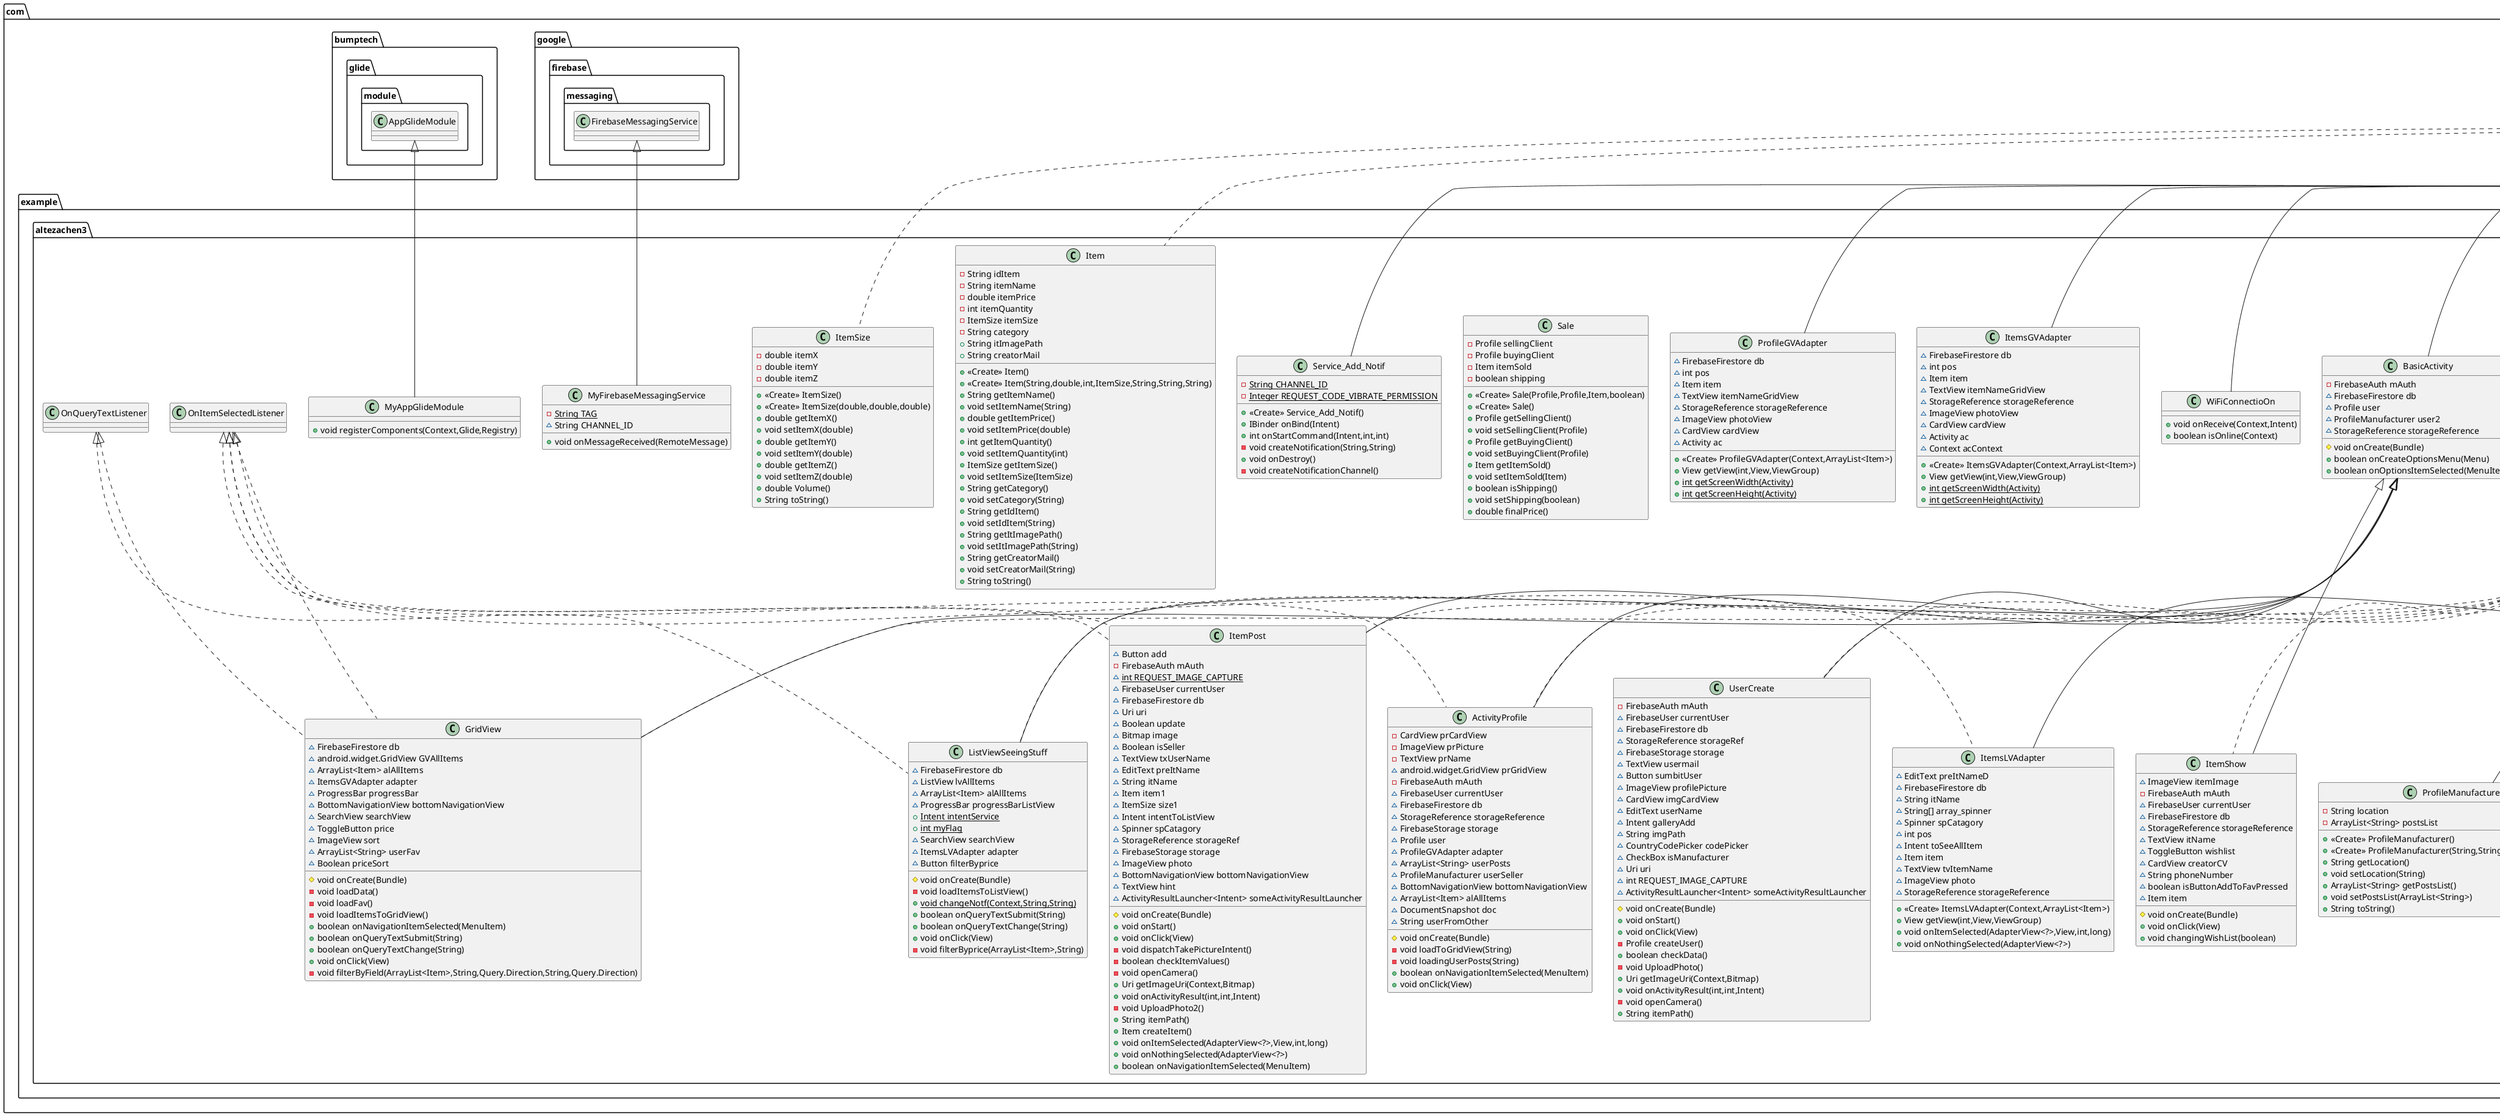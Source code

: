 @startuml
class com.example.altezachen3.LoginActivity {
~ Button signUp
- FirebaseAuth mAuth
~ String email
~ String password
~ EditText emailPre
~ EditText passwordPre
~ BroadcastReceiver broadcastReceiver
~ FirebaseFirestore db
~ Intent logToCraeteAccount
~ Integer REQUEST_CODE_PERMISSIONS
~ ProgressBar pr
# void onCreate(Bundle)
- void loadData()
# void registerNetworkBroadcastReciver()
# void unregisterNetwork()
# void onDestroy()
+ void onStart()
+ void onRequestPermissionsResult(int,String[],int[])
+ void onClick(View)
- void reload()
}
class com.example.altezachen3.Profile {
# String accountName
# String accountEmail
# ArrayList<String> wishListItemsID
# String phoneNumber
# String profilePicturePath
# boolean isSeller
+ <<Create>> Profile()
+ <<Create>> Profile(String,String,String,String)
+ boolean isSeller()
+ void setSeller(boolean)
+ String getProfilePicturePath()
+ void setProfilePicturePath(String)
+ String getAccountName()
+ void setAccountName(String)
+ String getAccountEmail()
+ void setAccountEmail(String)
+ ArrayList<String> getWishListItemsID()
+ void setWishListItemsID(ArrayList<String>)
+ String getPhoneNumber()
+ void setPhoneNumber(String)
+ String toString()
}
class com.example.altezachen3.BasicActivity {
- FirebaseAuth mAuth
~ FirebaseFirestore db
~ Profile user
~ ProfileManufacturer user2
~ StorageReference storageReference
# void onCreate(Bundle)
+ boolean onCreateOptionsMenu(Menu)
+ boolean onOptionsItemSelected(MenuItem)
}
class com.example.altezachen3.GridView {
~ FirebaseFirestore db
~ android.widget.GridView GVAllItems
~ ArrayList<Item> alAllItems
~ ItemsGVAdapter adapter
~ ProgressBar progressBar
~ BottomNavigationView bottomNavigationView
~ SearchView searchView
~ ToggleButton price
~ ImageView sort
~ ArrayList<String> userFav
~ Boolean priceSort
# void onCreate(Bundle)
- void loadData()
- void loadFav()
- void loadItemsToGridView()
+ boolean onNavigationItemSelected(MenuItem)
+ boolean onQueryTextSubmit(String)
+ boolean onQueryTextChange(String)
+ void onClick(View)
- void filterByField(ArrayList<Item>,String,Query.Direction,String,Query.Direction)
}
class com.example.altezachen3.Item {
- String idItem
- String itemName
- double itemPrice
- int itemQuantity
- ItemSize itemSize
- String category
+ String itImagePath
+ String creatorMail
+ <<Create>> Item()
+ <<Create>> Item(String,double,int,ItemSize,String,String,String)
+ String getItemName()
+ void setItemName(String)
+ double getItemPrice()
+ void setItemPrice(double)
+ int getItemQuantity()
+ void setItemQuantity(int)
+ ItemSize getItemSize()
+ void setItemSize(ItemSize)
+ String getCategory()
+ void setCategory(String)
+ String getIdItem()
+ void setIdItem(String)
+ String getItImagePath()
+ void setItImagePath(String)
+ String getCreatorMail()
+ void setCreatorMail(String)
+ String toString()
}
class com.example.altezachen3.UserCreate {
- FirebaseAuth mAuth
~ FirebaseUser currentUser
~ FirebaseFirestore db
~ StorageReference storageRef
~ FirebaseStorage storage
~ TextView usermail
~ Button sumbitUser
~ ImageView profilePicture
~ CardView imgCardView
~ EditText userName
~ Intent galleryAdd
~ String imgPath
~ CountryCodePicker codePicker
~ CheckBox isManufacturer
~ Uri uri
~ int REQUEST_IMAGE_CAPTURE
~ ActivityResultLauncher<Intent> someActivityResultLauncher
# void onCreate(Bundle)
+ void onStart()
+ void onClick(View)
- Profile createUser()
+ boolean checkData()
- void UploadPhoto()
+ Uri getImageUri(Context,Bitmap)
+ void onActivityResult(int,int,Intent)
- void openCamera()
+ String itemPath()
}
class com.example.altezachen3.ItemSize {
- double itemX
- double itemY
- double itemZ
+ <<Create>> ItemSize()
+ <<Create>> ItemSize(double,double,double)
+ double getItemX()
+ void setItemX(double)
+ double getItemY()
+ void setItemY(double)
+ double getItemZ()
+ void setItemZ(double)
+ double Volume()
+ String toString()
}
class com.example.altezachen3.ProfileGVAdapter {
~ FirebaseFirestore db
~ int pos
~ Item item
~ TextView itemNameGridView
~ StorageReference storageReference
~ ImageView photoView
~ CardView cardView
~ Activity ac
+ <<Create>> ProfileGVAdapter(Context,ArrayList<Item>)
+ View getView(int,View,ViewGroup)
+ {static} int getScreenWidth(Activity)
+ {static} int getScreenHeight(Activity)
}
class com.example.altezachen3.ItemPost {
~ Button add
- FirebaseAuth mAuth
~ {static} int REQUEST_IMAGE_CAPTURE
~ FirebaseUser currentUser
~ FirebaseFirestore db
~ Uri uri
~ Boolean update
~ Bitmap image
~ Boolean isSeller
~ TextView txUserName
~ EditText preItName
~ String itName
~ Item item1
~ ItemSize size1
~ Intent intentToListView
~ Spinner spCatagory
~ StorageReference storageRef
~ FirebaseStorage storage
~ ImageView photo
~ BottomNavigationView bottomNavigationView
~ TextView hint
~ ActivityResultLauncher<Intent> someActivityResultLauncher
# void onCreate(Bundle)
+ void onStart()
+ void onClick(View)
- void dispatchTakePictureIntent()
- boolean checkItemValues()
- void openCamera()
+ Uri getImageUri(Context,Bitmap)
+ void onActivityResult(int,int,Intent)
- void UploadPhoto2()
+ String itemPath()
+ Item createItem()
+ void onItemSelected(AdapterView<?>,View,int,long)
+ void onNothingSelected(AdapterView<?>)
+ boolean onNavigationItemSelected(MenuItem)
}
class com.example.altezachen3.ItemsLVAdapter {
~ EditText preItNameD
~ FirebaseFirestore db
~ String itName
~ String[] array_spinner
~ Spinner spCatagory
~ int pos
~ Intent toSeeAllItem
~ Item item
~ TextView tvItemName
~ ImageView photo
~ StorageReference storageReference
+ <<Create>> ItemsLVAdapter(Context,ArrayList<Item>)
+ View getView(int,View,ViewGroup)
+ void onItemSelected(AdapterView<?>,View,int,long)
+ void onNothingSelected(AdapterView<?>)
}
class com.example.altezachen3.ActivityProfile {
- CardView prCardView
- ImageView prPicture
- TextView prName
~ android.widget.GridView prGridView
- FirebaseAuth mAuth
~ FirebaseUser currentUser
~ FirebaseFirestore db
~ StorageReference storageReference
~ FirebaseStorage storage
~ Profile user
~ ProfileGVAdapter adapter
~ ArrayList<String> userPosts
~ ProfileManufacturer userSeller
~ BottomNavigationView bottomNavigationView
~ ArrayList<Item> alAllItems
~ DocumentSnapshot doc
~ String userFromOther
# void onCreate(Bundle)
- void loadToGridView(String)
- void loadingUserPosts(String)
+ boolean onNavigationItemSelected(MenuItem)
+ void onClick(View)
}
class com.example.altezachen3.Service_Add_Notif {
- {static} String CHANNEL_ID
- {static} Integer REQUEST_CODE_VIBRATE_PERMISSION
+ <<Create>> Service_Add_Notif()
+ IBinder onBind(Intent)
+ int onStartCommand(Intent,int,int)
- void createNotification(String,String)
+ void onDestroy()
- void createNotificationChannel()
}
class com.example.altezachen3.ProfileManufacturer {
- String location
- ArrayList<String> postsList
+ <<Create>> ProfileManufacturer()
+ <<Create>> ProfileManufacturer(String,String,String,String,String)
+ String getLocation()
+ void setLocation(String)
+ ArrayList<String> getPostsList()
+ void setPostsList(ArrayList<String>)
+ String toString()
}
class com.example.altezachen3.Sale {
- Profile sellingClient
- Profile buyingClient
- Item itemSold
- boolean shipping
+ <<Create>> Sale(Profile,Profile,Item,boolean)
+ <<Create>> Sale()
+ Profile getSellingClient()
+ void setSellingClient(Profile)
+ Profile getBuyingClient()
+ void setBuyingClient(Profile)
+ Item getItemSold()
+ void setItemSold(Item)
+ boolean isShipping()
+ void setShipping(boolean)
+ double finalPrice()
}
class com.example.altezachen3.WiFiConnectioOn {
+ void onReceive(Context,Intent)
+ boolean isOnline(Context)
}
class com.example.altezachen3.ListViewSeeingStuff {
~ FirebaseFirestore db
~ ListView lvAllItems
~ ArrayList<Item> alAllItems
~ ProgressBar progressBarListView
+ {static} Intent intentService
+ {static} int myFlag
~ SearchView searchView
~ ItemsLVAdapter adapter
~ Button filterByprice
# void onCreate(Bundle)
- void loadItemsToListView()
+ {static} void changeNotf(Context,String,String)
+ boolean onQueryTextSubmit(String)
+ boolean onQueryTextChange(String)
+ void onClick(View)
- void filterByprice(ArrayList<Item>,String)
}
class com.example.altezachen3.ItemsGVAdapter {
~ FirebaseFirestore db
~ int pos
~ Item item
~ TextView itemNameGridView
~ StorageReference storageReference
~ ImageView photoView
~ CardView cardView
~ Activity ac
~ Context acContext
+ <<Create>> ItemsGVAdapter(Context,ArrayList<Item>)
+ View getView(int,View,ViewGroup)
+ {static} int getScreenWidth(Activity)
+ {static} int getScreenHeight(Activity)
}
class com.example.altezachen3.MyFirebaseMessagingService {
- {static} String TAG
~ String CHANNEL_ID
+ void onMessageReceived(RemoteMessage)
}
class com.example.altezachen3.MyAppGlideModule {
+ void registerComponents(Context,Glide,Registry)
}
class com.example.altezachen3.ItemShow {
~ ImageView itemImage
- FirebaseAuth mAuth
~ FirebaseUser currentUser
~ FirebaseFirestore db
~ StorageReference storageReference
~ TextView itName
~ ToggleButton wishlist
~ CardView creatorCV
~ String phoneNumber
~ boolean isButtonAddToFavPressed
~ Item item
# void onCreate(Bundle)
+ void onClick(View)
+ void changingWishList(boolean)
}


com.example.altezachen3.OnClickListener <|.. com.example.altezachen3.LoginActivity
androidx.appcompat.app.AppCompatActivity <|-- com.example.altezachen3.LoginActivity
androidx.appcompat.app.AppCompatActivity <|-- com.example.altezachen3.BasicActivity
com.example.altezachen3.OnItemSelectedListener <|.. com.example.altezachen3.GridView
com.example.altezachen3.OnQueryTextListener <|.. com.example.altezachen3.GridView
com.example.altezachen3.OnClickListener <|.. com.example.altezachen3.GridView
com.example.altezachen3.BasicActivity <|-- com.example.altezachen3.GridView
java.io.Serializable <|.. com.example.altezachen3.Item
com.example.altezachen3.OnClickListener <|.. com.example.altezachen3.UserCreate
com.example.altezachen3.BasicActivity <|-- com.example.altezachen3.UserCreate
java.io.Serializable <|.. com.example.altezachen3.ItemSize
android.widget.ArrayAdapter <|-- com.example.altezachen3.ProfileGVAdapter
com.example.altezachen3.OnClickListener <|.. com.example.altezachen3.ItemPost
com.example.altezachen3.OnItemSelectedListener <|.. com.example.altezachen3.ItemPost
com.example.altezachen3.OnItemSelectedListener <|.. com.example.altezachen3.ItemPost
com.example.altezachen3.BasicActivity <|-- com.example.altezachen3.ItemPost
com.example.altezachen3.OnItemSelectedListener <|.. com.example.altezachen3.ItemsLVAdapter
android.widget.ArrayAdapter <|-- com.example.altezachen3.ItemsLVAdapter
com.example.altezachen3.OnItemSelectedListener <|.. com.example.altezachen3.ActivityProfile
com.example.altezachen3.OnClickListener <|.. com.example.altezachen3.ActivityProfile
com.example.altezachen3.BasicActivity <|-- com.example.altezachen3.ActivityProfile
android.app.Service <|-- com.example.altezachen3.Service_Add_Notif
com.example.altezachen3.Profile <|-- com.example.altezachen3.ProfileManufacturer
android.content.BroadcastReceiver <|-- com.example.altezachen3.WiFiConnectioOn
com.example.altezachen3.OnQueryTextListener <|.. com.example.altezachen3.ListViewSeeingStuff
com.example.altezachen3.OnClickListener <|.. com.example.altezachen3.ListViewSeeingStuff
com.example.altezachen3.BasicActivity <|-- com.example.altezachen3.ListViewSeeingStuff
android.widget.ArrayAdapter <|-- com.example.altezachen3.ItemsGVAdapter
com.google.firebase.messaging.FirebaseMessagingService <|-- com.example.altezachen3.MyFirebaseMessagingService
com.bumptech.glide.module.AppGlideModule <|-- com.example.altezachen3.MyAppGlideModule
com.example.altezachen3.OnClickListener <|.. com.example.altezachen3.ItemShow
com.example.altezachen3.BasicActivity <|-- com.example.altezachen3.ItemShow
@enduml